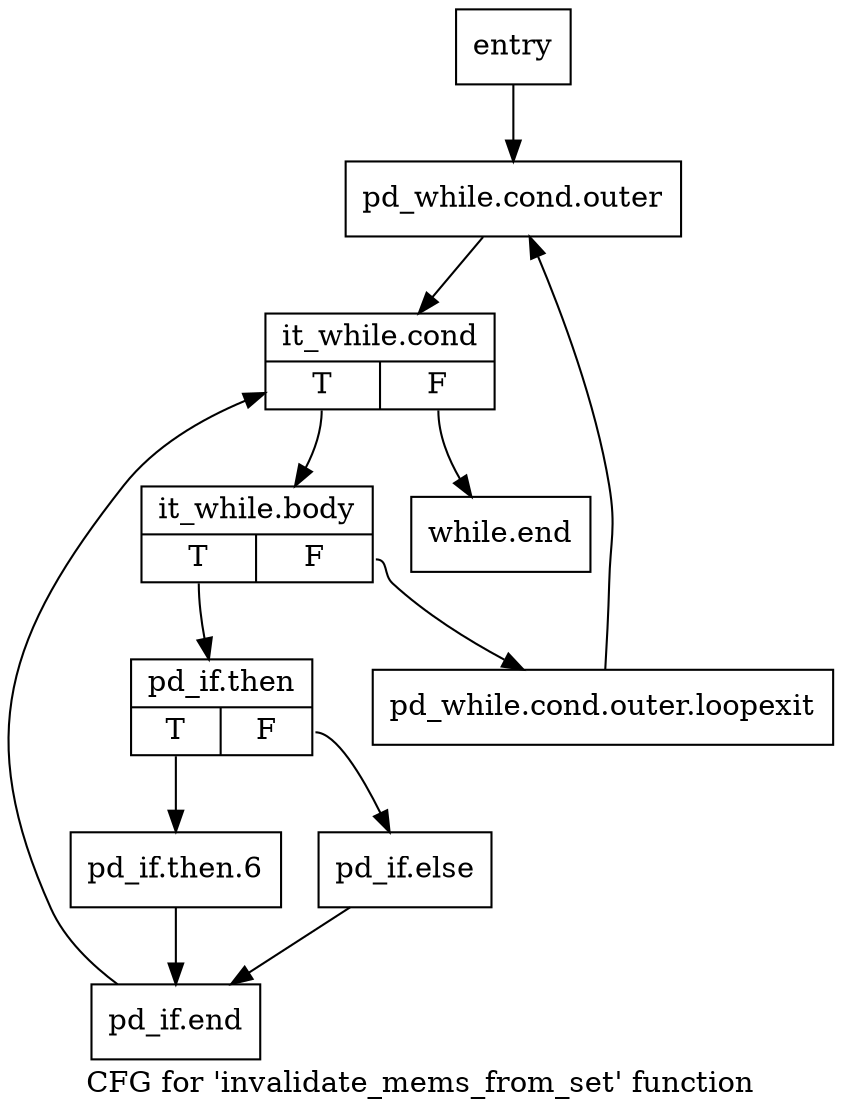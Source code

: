 digraph "CFG for 'invalidate_mems_from_set' function" {
	label="CFG for 'invalidate_mems_from_set' function";

	Node0x469a6a0 [shape=record,label="{entry}"];
	Node0x469a6a0 -> Node0x469ab30;
	Node0x469a6f0 [shape=record,label="{pd_while.cond.outer.loopexit}"];
	Node0x469a6f0 -> Node0x469ab30;
	Node0x469ab30 [shape=record,label="{pd_while.cond.outer}"];
	Node0x469ab30 -> Node0x469ab80;
	Node0x469ab80 [shape=record,label="{it_while.cond|{<s0>T|<s1>F}}"];
	Node0x469ab80:s0 -> Node0x469abd0;
	Node0x469ab80:s1 -> Node0x469ad60;
	Node0x469abd0 [shape=record,label="{it_while.body|{<s0>T|<s1>F}}"];
	Node0x469abd0:s0 -> Node0x469ac20;
	Node0x469abd0:s1 -> Node0x469a6f0;
	Node0x469ac20 [shape=record,label="{pd_if.then|{<s0>T|<s1>F}}"];
	Node0x469ac20:s0 -> Node0x469ac70;
	Node0x469ac20:s1 -> Node0x469acc0;
	Node0x469ac70 [shape=record,label="{pd_if.then.6}"];
	Node0x469ac70 -> Node0x469ad10;
	Node0x469acc0 [shape=record,label="{pd_if.else}"];
	Node0x469acc0 -> Node0x469ad10;
	Node0x469ad10 [shape=record,label="{pd_if.end}"];
	Node0x469ad10 -> Node0x469ab80;
	Node0x469ad60 [shape=record,label="{while.end}"];
}
